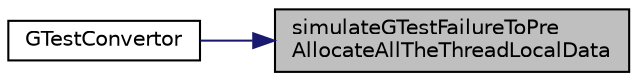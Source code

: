 digraph "simulateGTestFailureToPreAllocateAllTheThreadLocalData"
{
 // LATEX_PDF_SIZE
  edge [fontname="Helvetica",fontsize="10",labelfontname="Helvetica",labelfontsize="10"];
  node [fontname="Helvetica",fontsize="10",shape=record];
  rankdir="RL";
  Node1 [label="simulateGTestFailureToPre\lAllocateAllTheThreadLocalData",height=0.2,width=0.4,color="black", fillcolor="grey75", style="filled", fontcolor="black",tooltip=" "];
  Node1 -> Node2 [dir="back",color="midnightblue",fontsize="10",style="solid",fontname="Helvetica"];
  Node2 [label="GTestConvertor",height=0.2,width=0.4,color="black", fillcolor="white", style="filled",URL="$class_g_test_convertor.html#a34ef17b0609e0eb684ee9a15fdd8c699",tooltip=" "];
}
